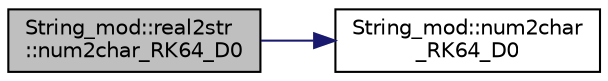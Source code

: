 digraph "String_mod::real2str::num2char_RK64_D0"
{
 // LATEX_PDF_SIZE
  edge [fontname="Helvetica",fontsize="10",labelfontname="Helvetica",labelfontsize="10"];
  node [fontname="Helvetica",fontsize="10",shape=record];
  rankdir="LR";
  Node1 [label="String_mod::real2str\l::num2char_RK64_D0",height=0.2,width=0.4,color="black", fillcolor="grey75", style="filled", fontcolor="black",tooltip="Convert the input value to string, with the requested format, if provided."];
  Node1 -> Node2 [color="midnightblue",fontsize="10",style="solid",fontname="Helvetica"];
  Node2 [label="String_mod::num2char\l_RK64_D0",height=0.2,width=0.4,color="black", fillcolor="white", style="filled",URL="$namespaceString__mod.html#a5747ff0cc03c5c4285089525773c9817",tooltip="Convert the input value to string, with the requested format, if provided."];
}
